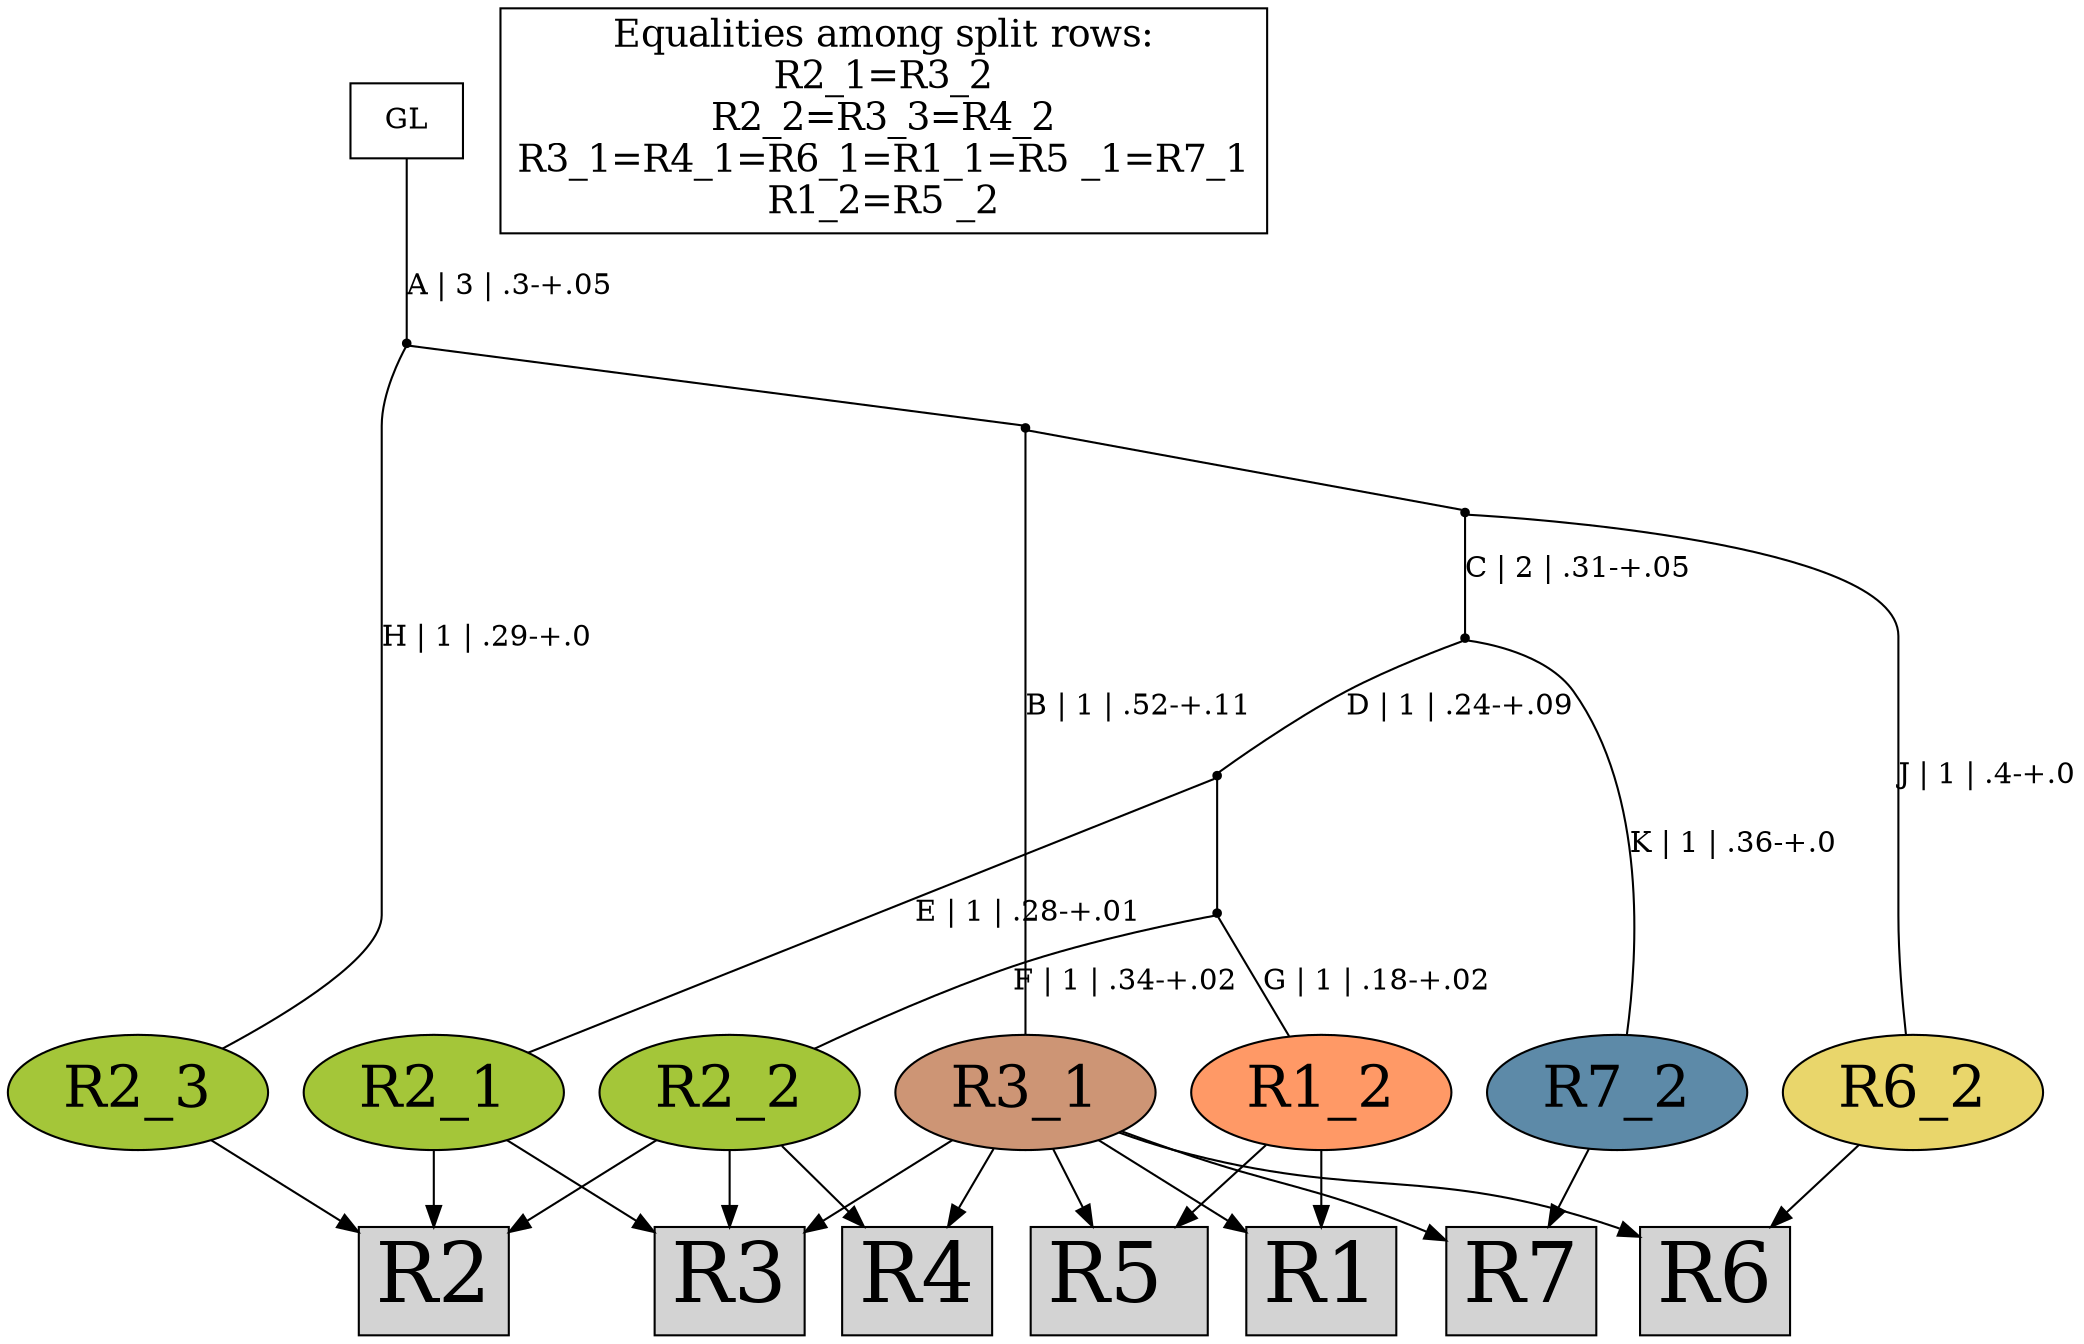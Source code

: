 digraph {
rowR2[label="R2",shape=box,style=filled,fontsize=40];
rowR3[label="R3",shape=box,style=filled,fontsize=40];
rowR4[label="R4",shape=box,style=filled,fontsize=40];
rowR6[label="R6",shape=box,style=filled,fontsize=40];
rowR1[label="R1",shape=box,style=filled,fontsize=40];
rowR5 [label="R5 ",shape=box,style=filled,fontsize=40];
rowR7[label="R7",shape=box,style=filled,fontsize=40];
R2_1[label="R2_1",shape=oval,style=filled,fontsize=28,fillcolor="#a4c639"];
R2_2[label="R2_2",shape=oval,style=filled,fontsize=28,fillcolor="#a4c639"];
R2_3[label="R2_3",shape=oval,style=filled,fontsize=28,fillcolor="#a4c639"];
R3_1[label="R3_1",shape=oval,style=filled,fontsize=28,fillcolor="#cd9575"];
R6_2[label="R6_2",shape=oval,style=filled,fontsize=28,fillcolor="#e9d66b"];
R1_2[label="R1_2",shape=oval,style=filled,fontsize=28,fillcolor="#ff9966"];
R7_2[label="R7_2",shape=oval,style=filled,fontsize=28,fillcolor="#5d8aa8"];
R2_1 -> rowR2[arrowhead="normal"];
R2_2 -> rowR2[arrowhead="normal"];
R2_3 -> rowR2[arrowhead="normal"];
R3_1 -> rowR3[arrowhead="normal"];
R2_1 -> rowR3[arrowhead="normal"];
R2_2 -> rowR3[arrowhead="normal"];
R3_1 -> rowR4[arrowhead="normal"];
R2_2 -> rowR4[arrowhead="normal"];
R3_1 -> rowR6[arrowhead="normal"];
R6_2 -> rowR6[arrowhead="normal"];
R3_1 -> rowR1[arrowhead="normal"];
R1_2 -> rowR1[arrowhead="normal"];
R3_1 -> rowR5 [arrowhead="normal"];
R1_2 -> rowR5 [arrowhead="normal"];
R3_1 -> rowR7[arrowhead="normal"];
R7_2 -> rowR7[arrowhead="normal"];
{rank = same;R2_1;R2_2;R2_3;R3_1;R6_2;R1_2;R7_2;}
legend[label="Equalities among split rows:
R2_1=R3_2
R2_2=R3_3=R4_2
R3_1=R4_1=R6_1=R1_1=R5 _1=R7_1
R1_2=R5 _2
",shape=box,fontsize=18];
Int1[shape=point,style=filled,fillcolor=black,label=""];
Int1 -> R2_2[arrowhead=none, label="F | 1 | .34-+.02"];
Int1 -> R1_2[arrowhead=none, label="G | 1 | .18-+.02"];
Int2[shape=point,style=filled,fillcolor=black,label=""];
Int2 -> R2_1[arrowhead=none, label="E | 1 | .28-+.01"];
Int2 -> Int1[arrowhead=none, label=""];
Int3[shape=point,style=filled,fillcolor=black,label=""];
Int3 -> R7_2[arrowhead=none, label="K | 1 | .36-+.0"];
Int3 -> Int2[arrowhead=none, label="D | 1 | .24-+.09"];
Int4[shape=point,style=filled,fillcolor=black,label=""];
Int4 -> R6_2[arrowhead=none, label="J | 1 | .4-+.0"];
Int4 -> Int3[arrowhead=none, label="C | 2 | .31-+.05"];
Int5[shape=point,style=filled,fillcolor=black,label=""];
Int5 -> R3_1[arrowhead=none, label="B | 1 | .52-+.11"];
Int5 -> Int4[arrowhead=none, label=""];
Int6[shape=point,style=filled,fillcolor=black,label=""];
Int6 -> R2_3[arrowhead=none, label="H | 1 | .29-+.0"];
Int6 -> Int5[arrowhead=none, label=""];
GL[label="GL",shape=box,style=filled,fillcolor=white];
GL -> Int6[arrowhead=none, label="A | 3 | .3-+.05"];
}